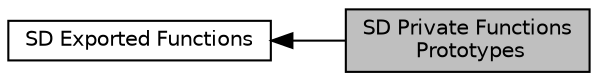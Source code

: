 digraph "SD Private Functions Prototypes"
{
  edge [fontname="Helvetica",fontsize="10",labelfontname="Helvetica",labelfontsize="10"];
  node [fontname="Helvetica",fontsize="10",shape=record];
  rankdir=LR;
  Node0 [label="SD Private Functions\l Prototypes",height=0.2,width=0.4,color="black", fillcolor="grey75", style="filled", fontcolor="black"];
  Node1 [label="SD Exported Functions",height=0.2,width=0.4,color="black", fillcolor="white", style="filled",URL="$group___s_d___exported___functions.html"];
  Node1->Node0 [shape=plaintext, dir="back", style="solid"];
}
